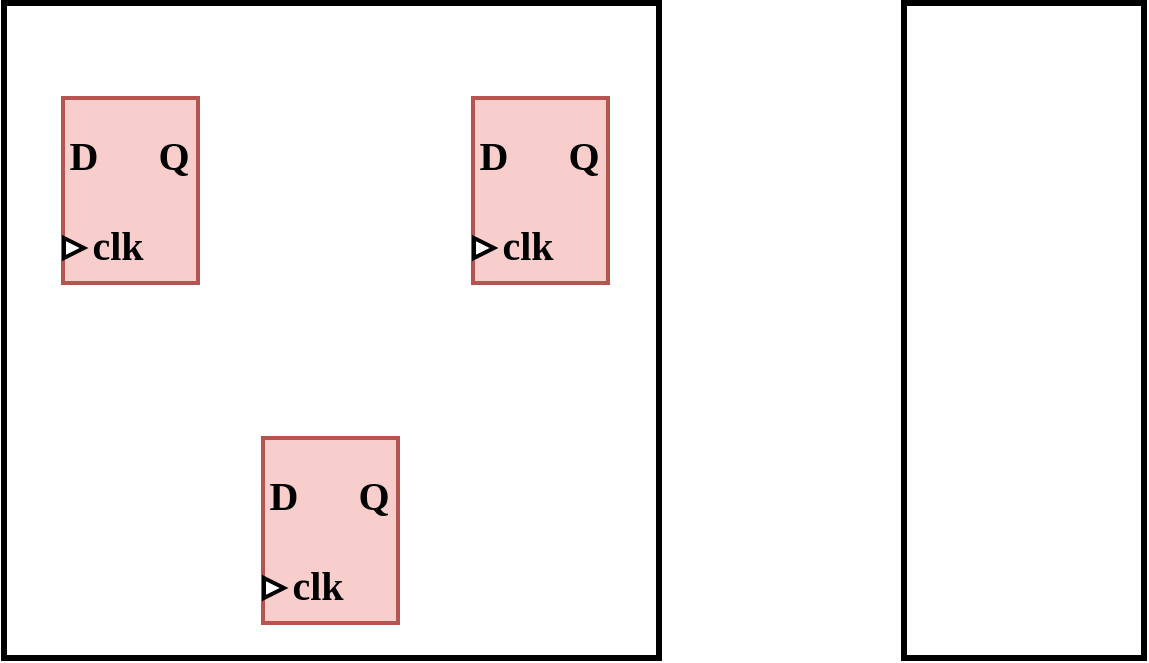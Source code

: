 <mxfile version="24.2.3" type="github">
  <diagram name="第 1 页" id="q-j6vuq5w8XLsUYLvh6M">
    <mxGraphModel dx="1683" dy="1634" grid="1" gridSize="10" guides="1" tooltips="1" connect="1" arrows="1" fold="1" page="1" pageScale="1" pageWidth="800" pageHeight="680" math="0" shadow="0">
      <root>
        <mxCell id="0" />
        <mxCell id="1" parent="0" />
        <mxCell id="Zr5mx6mt9YZKuDAXMMV7-28" value="" style="whiteSpace=wrap;html=1;aspect=fixed;strokeWidth=3;" vertex="1" parent="1">
          <mxGeometry x="10" y="-7.5" width="327.5" height="327.5" as="geometry" />
        </mxCell>
        <mxCell id="Zr5mx6mt9YZKuDAXMMV7-11" value="" style="group" vertex="1" connectable="0" parent="1">
          <mxGeometry x="20" y="40" width="105" height="92.5" as="geometry" />
        </mxCell>
        <mxCell id="Zr5mx6mt9YZKuDAXMMV7-1" value="" style="rounded=0;whiteSpace=wrap;html=1;rotation=90;strokeWidth=2;fontFamily=Times New Roman;fillColor=#f8cecc;strokeColor=#b85450;" vertex="1" parent="Zr5mx6mt9YZKuDAXMMV7-11">
          <mxGeometry x="7" y="12.5" width="92.5" height="67.5" as="geometry" />
        </mxCell>
        <mxCell id="Zr5mx6mt9YZKuDAXMMV7-2" value="&lt;font size=&quot;1&quot;&gt;&lt;b style=&quot;font-size: 20px;&quot;&gt;D&lt;/b&gt;&lt;/font&gt;" style="text;html=1;strokeColor=none;fillColor=none;align=center;verticalAlign=middle;whiteSpace=wrap;rounded=0;strokeWidth=2;fontFamily=Times New Roman;" vertex="1" parent="Zr5mx6mt9YZKuDAXMMV7-11">
          <mxGeometry y="12.5" width="60" height="30" as="geometry" />
        </mxCell>
        <mxCell id="Zr5mx6mt9YZKuDAXMMV7-3" value="&lt;font size=&quot;1&quot;&gt;&lt;b style=&quot;font-size: 20px;&quot;&gt;Q&lt;/b&gt;&lt;/font&gt;" style="text;html=1;strokeColor=none;fillColor=none;align=center;verticalAlign=middle;whiteSpace=wrap;rounded=0;strokeWidth=2;fontFamily=Times New Roman;" vertex="1" parent="Zr5mx6mt9YZKuDAXMMV7-11">
          <mxGeometry x="45" y="12.5" width="60" height="30" as="geometry" />
        </mxCell>
        <mxCell id="Zr5mx6mt9YZKuDAXMMV7-4" value="" style="triangle;whiteSpace=wrap;html=1;strokeWidth=2;fontFamily=Times New Roman;" vertex="1" parent="Zr5mx6mt9YZKuDAXMMV7-11">
          <mxGeometry x="20" y="70" width="10" height="10" as="geometry" />
        </mxCell>
        <mxCell id="Zr5mx6mt9YZKuDAXMMV7-5" value="&lt;font size=&quot;1&quot;&gt;&lt;b style=&quot;font-size: 20px;&quot;&gt;clk&lt;/b&gt;&lt;/font&gt;" style="text;html=1;strokeColor=none;fillColor=none;align=center;verticalAlign=middle;whiteSpace=wrap;rounded=0;strokeWidth=2;fontFamily=Times New Roman;" vertex="1" parent="Zr5mx6mt9YZKuDAXMMV7-11">
          <mxGeometry x="17" y="58" width="60" height="30" as="geometry" />
        </mxCell>
        <mxCell id="Zr5mx6mt9YZKuDAXMMV7-12" value="" style="group" vertex="1" connectable="0" parent="1">
          <mxGeometry x="225" y="40" width="105" height="92.5" as="geometry" />
        </mxCell>
        <mxCell id="Zr5mx6mt9YZKuDAXMMV7-6" value="" style="rounded=0;whiteSpace=wrap;html=1;rotation=90;strokeWidth=2;fontFamily=Times New Roman;fillColor=#f8cecc;strokeColor=#b85450;" vertex="1" parent="Zr5mx6mt9YZKuDAXMMV7-12">
          <mxGeometry x="7" y="12.5" width="92.5" height="67.5" as="geometry" />
        </mxCell>
        <mxCell id="Zr5mx6mt9YZKuDAXMMV7-7" value="&lt;font size=&quot;1&quot;&gt;&lt;b style=&quot;font-size: 20px;&quot;&gt;D&lt;/b&gt;&lt;/font&gt;" style="text;html=1;strokeColor=none;fillColor=none;align=center;verticalAlign=middle;whiteSpace=wrap;rounded=0;strokeWidth=2;fontFamily=Times New Roman;" vertex="1" parent="Zr5mx6mt9YZKuDAXMMV7-12">
          <mxGeometry y="12.5" width="60" height="30" as="geometry" />
        </mxCell>
        <mxCell id="Zr5mx6mt9YZKuDAXMMV7-8" value="&lt;font size=&quot;1&quot;&gt;&lt;b style=&quot;font-size: 20px;&quot;&gt;Q&lt;/b&gt;&lt;/font&gt;" style="text;html=1;strokeColor=none;fillColor=none;align=center;verticalAlign=middle;whiteSpace=wrap;rounded=0;strokeWidth=2;fontFamily=Times New Roman;" vertex="1" parent="Zr5mx6mt9YZKuDAXMMV7-12">
          <mxGeometry x="45" y="12.5" width="60" height="30" as="geometry" />
        </mxCell>
        <mxCell id="Zr5mx6mt9YZKuDAXMMV7-9" value="" style="triangle;whiteSpace=wrap;html=1;strokeWidth=2;fontFamily=Times New Roman;" vertex="1" parent="Zr5mx6mt9YZKuDAXMMV7-12">
          <mxGeometry x="20" y="70" width="10" height="10" as="geometry" />
        </mxCell>
        <mxCell id="Zr5mx6mt9YZKuDAXMMV7-10" value="&lt;font size=&quot;1&quot;&gt;&lt;b style=&quot;font-size: 20px;&quot;&gt;clk&lt;/b&gt;&lt;/font&gt;" style="text;html=1;strokeColor=none;fillColor=none;align=center;verticalAlign=middle;whiteSpace=wrap;rounded=0;strokeWidth=2;fontFamily=Times New Roman;" vertex="1" parent="Zr5mx6mt9YZKuDAXMMV7-12">
          <mxGeometry x="17" y="58" width="60" height="30" as="geometry" />
        </mxCell>
        <mxCell id="Zr5mx6mt9YZKuDAXMMV7-20" value="" style="group" vertex="1" connectable="0" parent="1">
          <mxGeometry x="120" y="210" width="105" height="92.5" as="geometry" />
        </mxCell>
        <mxCell id="Zr5mx6mt9YZKuDAXMMV7-21" value="" style="rounded=0;whiteSpace=wrap;html=1;rotation=90;strokeWidth=2;fontFamily=Times New Roman;fillColor=#f8cecc;strokeColor=#b85450;" vertex="1" parent="Zr5mx6mt9YZKuDAXMMV7-20">
          <mxGeometry x="7" y="12.5" width="92.5" height="67.5" as="geometry" />
        </mxCell>
        <mxCell id="Zr5mx6mt9YZKuDAXMMV7-22" value="&lt;font size=&quot;1&quot;&gt;&lt;b style=&quot;font-size: 20px;&quot;&gt;D&lt;/b&gt;&lt;/font&gt;" style="text;html=1;strokeColor=none;fillColor=none;align=center;verticalAlign=middle;whiteSpace=wrap;rounded=0;strokeWidth=2;fontFamily=Times New Roman;" vertex="1" parent="Zr5mx6mt9YZKuDAXMMV7-20">
          <mxGeometry y="12.5" width="60" height="30" as="geometry" />
        </mxCell>
        <mxCell id="Zr5mx6mt9YZKuDAXMMV7-23" value="&lt;font size=&quot;1&quot;&gt;&lt;b style=&quot;font-size: 20px;&quot;&gt;Q&lt;/b&gt;&lt;/font&gt;" style="text;html=1;strokeColor=none;fillColor=none;align=center;verticalAlign=middle;whiteSpace=wrap;rounded=0;strokeWidth=2;fontFamily=Times New Roman;" vertex="1" parent="Zr5mx6mt9YZKuDAXMMV7-20">
          <mxGeometry x="45" y="12.5" width="60" height="30" as="geometry" />
        </mxCell>
        <mxCell id="Zr5mx6mt9YZKuDAXMMV7-24" value="" style="triangle;whiteSpace=wrap;html=1;strokeWidth=2;fontFamily=Times New Roman;" vertex="1" parent="Zr5mx6mt9YZKuDAXMMV7-20">
          <mxGeometry x="20" y="70" width="10" height="10" as="geometry" />
        </mxCell>
        <mxCell id="Zr5mx6mt9YZKuDAXMMV7-25" value="&lt;font size=&quot;1&quot;&gt;&lt;b style=&quot;font-size: 20px;&quot;&gt;clk&lt;/b&gt;&lt;/font&gt;" style="text;html=1;strokeColor=none;fillColor=none;align=center;verticalAlign=middle;whiteSpace=wrap;rounded=0;strokeWidth=2;fontFamily=Times New Roman;" vertex="1" parent="Zr5mx6mt9YZKuDAXMMV7-20">
          <mxGeometry x="17" y="58" width="60" height="30" as="geometry" />
        </mxCell>
        <mxCell id="Zr5mx6mt9YZKuDAXMMV7-30" value="" style="rounded=0;whiteSpace=wrap;html=1;strokeWidth=3;" vertex="1" parent="1">
          <mxGeometry x="460" y="-7.5" width="120" height="327.5" as="geometry" />
        </mxCell>
      </root>
    </mxGraphModel>
  </diagram>
</mxfile>
